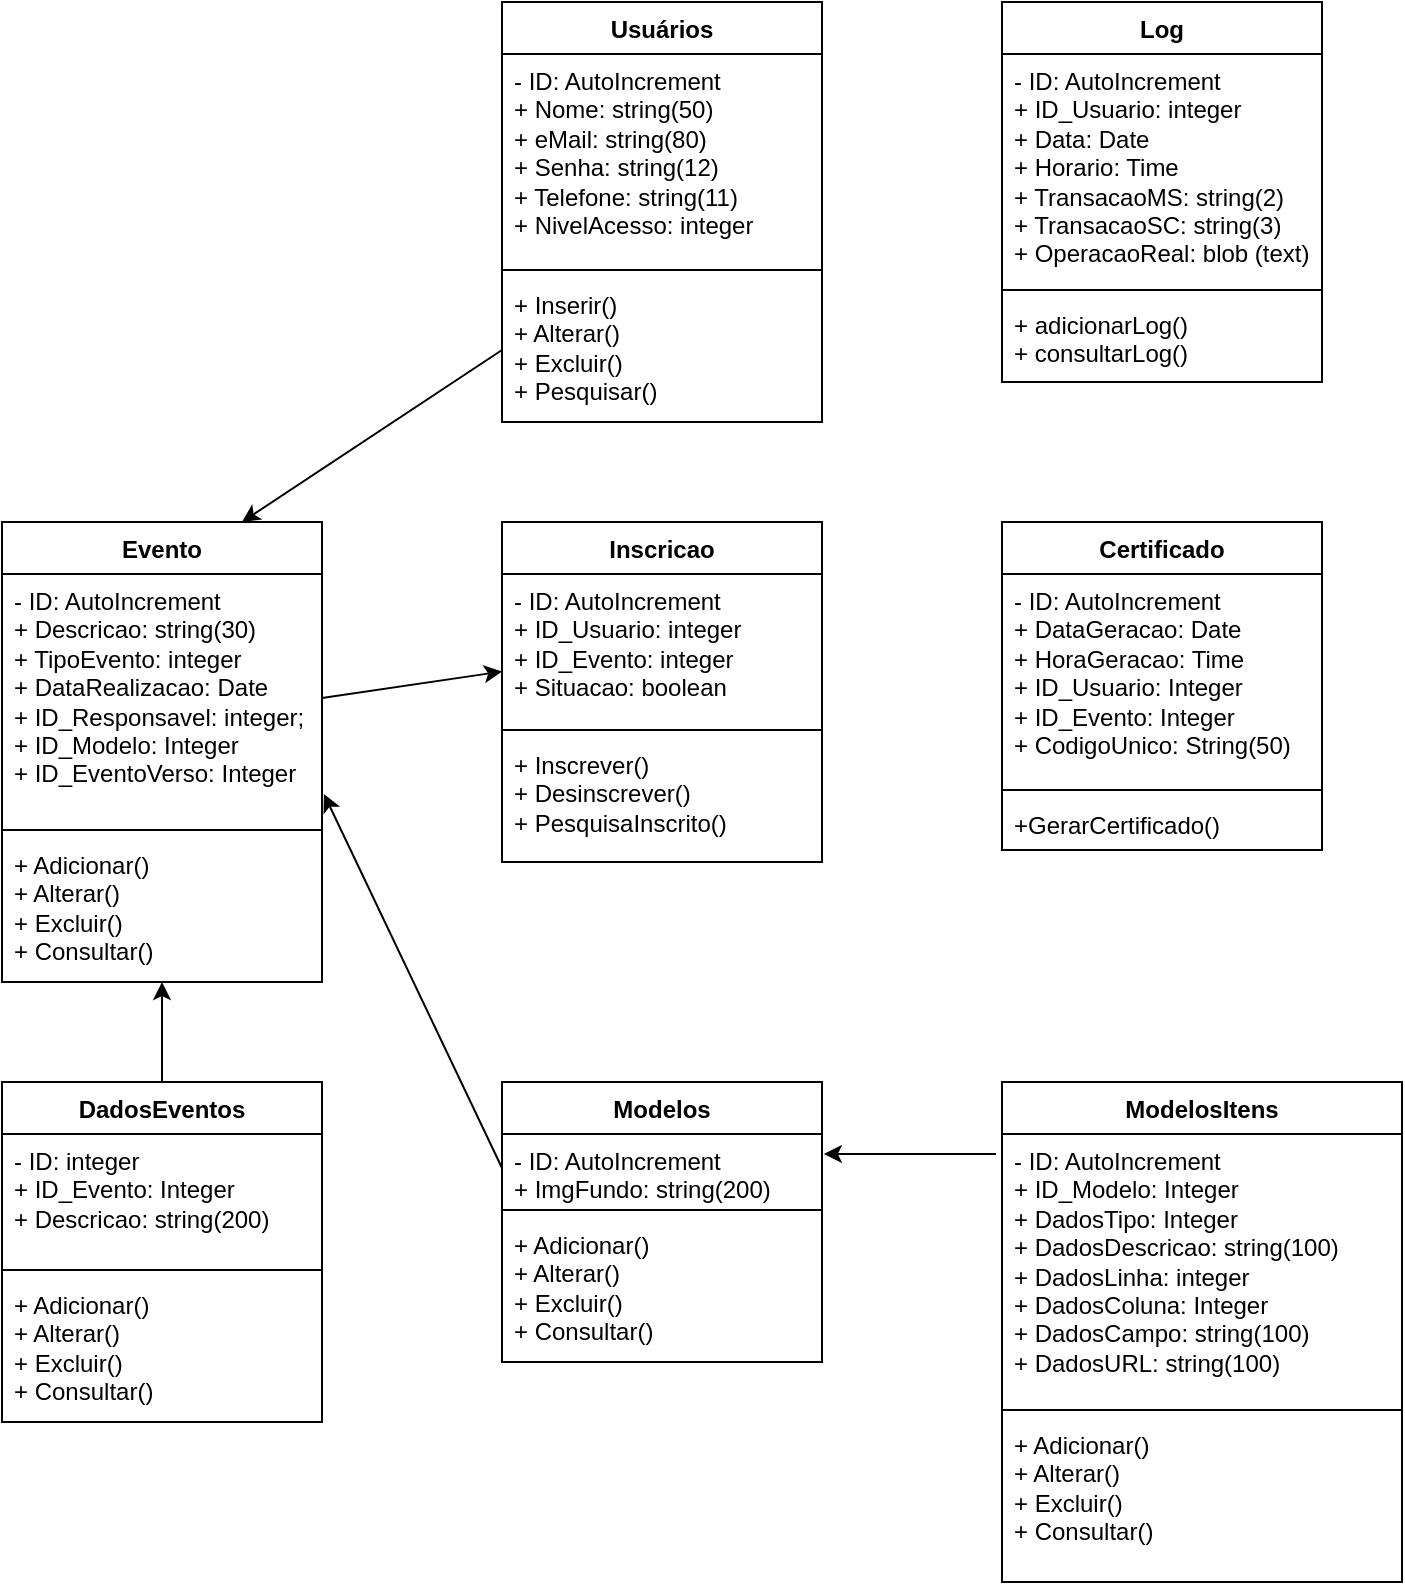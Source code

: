 <mxfile version="21.7.2" type="github">
  <diagram name="Página-1" id="pJbu8q1TlLxp4YdaZxUQ">
    <mxGraphModel dx="880" dy="432" grid="1" gridSize="10" guides="1" tooltips="1" connect="1" arrows="1" fold="1" page="1" pageScale="1" pageWidth="827" pageHeight="1169" math="0" shadow="0">
      <root>
        <mxCell id="0" />
        <mxCell id="1" parent="0" />
        <mxCell id="QZJBtZwxcG97d1Zqsxdi-1" value="Usuários" style="swimlane;fontStyle=1;align=center;verticalAlign=top;childLayout=stackLayout;horizontal=1;startSize=26;horizontalStack=0;resizeParent=1;resizeParentMax=0;resizeLast=0;collapsible=1;marginBottom=0;whiteSpace=wrap;html=1;" vertex="1" parent="1">
          <mxGeometry x="270" y="30" width="160" height="210" as="geometry" />
        </mxCell>
        <mxCell id="QZJBtZwxcG97d1Zqsxdi-2" value="- ID: AutoIncrement&lt;br&gt;+ Nome: string(50)&lt;br&gt;+ eMail: string(80)&lt;br&gt;+ Senha: string(12)&lt;br&gt;+ Telefone: string(11)&lt;br&gt;+ NivelAcesso: integer" style="text;strokeColor=none;fillColor=none;align=left;verticalAlign=top;spacingLeft=4;spacingRight=4;overflow=hidden;rotatable=0;points=[[0,0.5],[1,0.5]];portConstraint=eastwest;whiteSpace=wrap;html=1;" vertex="1" parent="QZJBtZwxcG97d1Zqsxdi-1">
          <mxGeometry y="26" width="160" height="104" as="geometry" />
        </mxCell>
        <mxCell id="QZJBtZwxcG97d1Zqsxdi-3" value="" style="line;strokeWidth=1;fillColor=none;align=left;verticalAlign=middle;spacingTop=-1;spacingLeft=3;spacingRight=3;rotatable=0;labelPosition=right;points=[];portConstraint=eastwest;strokeColor=inherit;" vertex="1" parent="QZJBtZwxcG97d1Zqsxdi-1">
          <mxGeometry y="130" width="160" height="8" as="geometry" />
        </mxCell>
        <mxCell id="QZJBtZwxcG97d1Zqsxdi-4" value="+ Inserir()&lt;br&gt;+ Alterar()&lt;br&gt;+ Excluir()&lt;br&gt;+ Pesquisar()" style="text;strokeColor=none;fillColor=none;align=left;verticalAlign=top;spacingLeft=4;spacingRight=4;overflow=hidden;rotatable=0;points=[[0,0.5],[1,0.5]];portConstraint=eastwest;whiteSpace=wrap;html=1;" vertex="1" parent="QZJBtZwxcG97d1Zqsxdi-1">
          <mxGeometry y="138" width="160" height="72" as="geometry" />
        </mxCell>
        <mxCell id="QZJBtZwxcG97d1Zqsxdi-5" value="Log" style="swimlane;fontStyle=1;align=center;verticalAlign=top;childLayout=stackLayout;horizontal=1;startSize=26;horizontalStack=0;resizeParent=1;resizeParentMax=0;resizeLast=0;collapsible=1;marginBottom=0;whiteSpace=wrap;html=1;" vertex="1" parent="1">
          <mxGeometry x="520" y="30" width="160" height="190" as="geometry" />
        </mxCell>
        <mxCell id="QZJBtZwxcG97d1Zqsxdi-6" value="- ID: AutoIncrement&lt;br&gt;+ ID_Usuario: integer&lt;br&gt;+ Data: Date&lt;br&gt;+ Horario: Time&lt;br&gt;+ TransacaoMS: string(2)&lt;br&gt;+ TransacaoSC: string(3)&lt;br&gt;+ OperacaoReal: blob (text)" style="text;strokeColor=none;fillColor=none;align=left;verticalAlign=top;spacingLeft=4;spacingRight=4;overflow=hidden;rotatable=0;points=[[0,0.5],[1,0.5]];portConstraint=eastwest;whiteSpace=wrap;html=1;" vertex="1" parent="QZJBtZwxcG97d1Zqsxdi-5">
          <mxGeometry y="26" width="160" height="114" as="geometry" />
        </mxCell>
        <mxCell id="QZJBtZwxcG97d1Zqsxdi-7" value="" style="line;strokeWidth=1;fillColor=none;align=left;verticalAlign=middle;spacingTop=-1;spacingLeft=3;spacingRight=3;rotatable=0;labelPosition=right;points=[];portConstraint=eastwest;strokeColor=inherit;" vertex="1" parent="QZJBtZwxcG97d1Zqsxdi-5">
          <mxGeometry y="140" width="160" height="8" as="geometry" />
        </mxCell>
        <mxCell id="QZJBtZwxcG97d1Zqsxdi-8" value="+ adicionarLog()&lt;br&gt;+ consultarLog()" style="text;strokeColor=none;fillColor=none;align=left;verticalAlign=top;spacingLeft=4;spacingRight=4;overflow=hidden;rotatable=0;points=[[0,0.5],[1,0.5]];portConstraint=eastwest;whiteSpace=wrap;html=1;" vertex="1" parent="QZJBtZwxcG97d1Zqsxdi-5">
          <mxGeometry y="148" width="160" height="42" as="geometry" />
        </mxCell>
        <mxCell id="QZJBtZwxcG97d1Zqsxdi-9" value="Evento" style="swimlane;fontStyle=1;align=center;verticalAlign=top;childLayout=stackLayout;horizontal=1;startSize=26;horizontalStack=0;resizeParent=1;resizeParentMax=0;resizeLast=0;collapsible=1;marginBottom=0;whiteSpace=wrap;html=1;" vertex="1" parent="1">
          <mxGeometry x="20" y="290" width="160" height="230" as="geometry" />
        </mxCell>
        <mxCell id="QZJBtZwxcG97d1Zqsxdi-10" value="- ID: AutoIncrement&lt;br&gt;+ Descricao: string(30)&lt;br&gt;+ TipoEvento: integer&lt;br&gt;+ DataRealizacao: Date&lt;br&gt;+ ID_Responsavel: integer;&lt;br&gt;+ ID_Modelo: Integer&lt;br&gt;+ ID_EventoVerso: Integer" style="text;strokeColor=none;fillColor=none;align=left;verticalAlign=top;spacingLeft=4;spacingRight=4;overflow=hidden;rotatable=0;points=[[0,0.5],[1,0.5]];portConstraint=eastwest;whiteSpace=wrap;html=1;" vertex="1" parent="QZJBtZwxcG97d1Zqsxdi-9">
          <mxGeometry y="26" width="160" height="124" as="geometry" />
        </mxCell>
        <mxCell id="QZJBtZwxcG97d1Zqsxdi-11" value="" style="line;strokeWidth=1;fillColor=none;align=left;verticalAlign=middle;spacingTop=-1;spacingLeft=3;spacingRight=3;rotatable=0;labelPosition=right;points=[];portConstraint=eastwest;strokeColor=inherit;" vertex="1" parent="QZJBtZwxcG97d1Zqsxdi-9">
          <mxGeometry y="150" width="160" height="8" as="geometry" />
        </mxCell>
        <mxCell id="QZJBtZwxcG97d1Zqsxdi-12" value="+ Adicionar()&lt;br&gt;+ Alterar()&lt;br&gt;+ Excluir()&lt;br&gt;+ Consultar()" style="text;strokeColor=none;fillColor=none;align=left;verticalAlign=top;spacingLeft=4;spacingRight=4;overflow=hidden;rotatable=0;points=[[0,0.5],[1,0.5]];portConstraint=eastwest;whiteSpace=wrap;html=1;" vertex="1" parent="QZJBtZwxcG97d1Zqsxdi-9">
          <mxGeometry y="158" width="160" height="72" as="geometry" />
        </mxCell>
        <mxCell id="QZJBtZwxcG97d1Zqsxdi-13" value="Inscricao" style="swimlane;fontStyle=1;align=center;verticalAlign=top;childLayout=stackLayout;horizontal=1;startSize=26;horizontalStack=0;resizeParent=1;resizeParentMax=0;resizeLast=0;collapsible=1;marginBottom=0;whiteSpace=wrap;html=1;" vertex="1" parent="1">
          <mxGeometry x="270" y="290" width="160" height="170" as="geometry" />
        </mxCell>
        <mxCell id="QZJBtZwxcG97d1Zqsxdi-14" value="- ID: AutoIncrement&lt;br&gt;+ ID_Usuario: integer&lt;br&gt;+ ID_Evento: integer&lt;br&gt;+ Situacao: boolean&lt;br&gt;" style="text;strokeColor=none;fillColor=none;align=left;verticalAlign=top;spacingLeft=4;spacingRight=4;overflow=hidden;rotatable=0;points=[[0,0.5],[1,0.5]];portConstraint=eastwest;whiteSpace=wrap;html=1;" vertex="1" parent="QZJBtZwxcG97d1Zqsxdi-13">
          <mxGeometry y="26" width="160" height="74" as="geometry" />
        </mxCell>
        <mxCell id="QZJBtZwxcG97d1Zqsxdi-15" value="" style="line;strokeWidth=1;fillColor=none;align=left;verticalAlign=middle;spacingTop=-1;spacingLeft=3;spacingRight=3;rotatable=0;labelPosition=right;points=[];portConstraint=eastwest;strokeColor=inherit;" vertex="1" parent="QZJBtZwxcG97d1Zqsxdi-13">
          <mxGeometry y="100" width="160" height="8" as="geometry" />
        </mxCell>
        <mxCell id="QZJBtZwxcG97d1Zqsxdi-16" value="+ Inscrever()&lt;br&gt;+ Desinscrever()&lt;br&gt;+ PesquisaInscrito()" style="text;strokeColor=none;fillColor=none;align=left;verticalAlign=top;spacingLeft=4;spacingRight=4;overflow=hidden;rotatable=0;points=[[0,0.5],[1,0.5]];portConstraint=eastwest;whiteSpace=wrap;html=1;" vertex="1" parent="QZJBtZwxcG97d1Zqsxdi-13">
          <mxGeometry y="108" width="160" height="62" as="geometry" />
        </mxCell>
        <mxCell id="QZJBtZwxcG97d1Zqsxdi-17" value="Certificado" style="swimlane;fontStyle=1;align=center;verticalAlign=top;childLayout=stackLayout;horizontal=1;startSize=26;horizontalStack=0;resizeParent=1;resizeParentMax=0;resizeLast=0;collapsible=1;marginBottom=0;whiteSpace=wrap;html=1;" vertex="1" parent="1">
          <mxGeometry x="520" y="290" width="160" height="164" as="geometry" />
        </mxCell>
        <mxCell id="QZJBtZwxcG97d1Zqsxdi-18" value="- ID: AutoIncrement&lt;br&gt;+ DataGeracao: Date&lt;br&gt;+ HoraGeracao: Time&lt;br&gt;+ ID_Usuario: Integer&lt;br&gt;+ ID_Evento: Integer&lt;br&gt;+ CodigoUnico: String(50)" style="text;strokeColor=none;fillColor=none;align=left;verticalAlign=top;spacingLeft=4;spacingRight=4;overflow=hidden;rotatable=0;points=[[0,0.5],[1,0.5]];portConstraint=eastwest;whiteSpace=wrap;html=1;" vertex="1" parent="QZJBtZwxcG97d1Zqsxdi-17">
          <mxGeometry y="26" width="160" height="104" as="geometry" />
        </mxCell>
        <mxCell id="QZJBtZwxcG97d1Zqsxdi-19" value="" style="line;strokeWidth=1;fillColor=none;align=left;verticalAlign=middle;spacingTop=-1;spacingLeft=3;spacingRight=3;rotatable=0;labelPosition=right;points=[];portConstraint=eastwest;strokeColor=inherit;" vertex="1" parent="QZJBtZwxcG97d1Zqsxdi-17">
          <mxGeometry y="130" width="160" height="8" as="geometry" />
        </mxCell>
        <mxCell id="QZJBtZwxcG97d1Zqsxdi-20" value="+GerarCertificado()" style="text;strokeColor=none;fillColor=none;align=left;verticalAlign=top;spacingLeft=4;spacingRight=4;overflow=hidden;rotatable=0;points=[[0,0.5],[1,0.5]];portConstraint=eastwest;whiteSpace=wrap;html=1;" vertex="1" parent="QZJBtZwxcG97d1Zqsxdi-17">
          <mxGeometry y="138" width="160" height="26" as="geometry" />
        </mxCell>
        <mxCell id="QZJBtZwxcG97d1Zqsxdi-36" style="edgeStyle=none;rounded=0;orthogonalLoop=1;jettySize=auto;html=1;" edge="1" parent="1" source="QZJBtZwxcG97d1Zqsxdi-21" target="QZJBtZwxcG97d1Zqsxdi-12">
          <mxGeometry relative="1" as="geometry" />
        </mxCell>
        <mxCell id="QZJBtZwxcG97d1Zqsxdi-21" value="DadosEventos" style="swimlane;fontStyle=1;align=center;verticalAlign=top;childLayout=stackLayout;horizontal=1;startSize=26;horizontalStack=0;resizeParent=1;resizeParentMax=0;resizeLast=0;collapsible=1;marginBottom=0;whiteSpace=wrap;html=1;" vertex="1" parent="1">
          <mxGeometry x="20" y="570" width="160" height="170" as="geometry" />
        </mxCell>
        <mxCell id="QZJBtZwxcG97d1Zqsxdi-22" value="- ID: integer&lt;br&gt;+ ID_Evento: Integer&lt;br&gt;+ Descricao: string(200)" style="text;strokeColor=none;fillColor=none;align=left;verticalAlign=top;spacingLeft=4;spacingRight=4;overflow=hidden;rotatable=0;points=[[0,0.5],[1,0.5]];portConstraint=eastwest;whiteSpace=wrap;html=1;" vertex="1" parent="QZJBtZwxcG97d1Zqsxdi-21">
          <mxGeometry y="26" width="160" height="64" as="geometry" />
        </mxCell>
        <mxCell id="QZJBtZwxcG97d1Zqsxdi-23" value="" style="line;strokeWidth=1;fillColor=none;align=left;verticalAlign=middle;spacingTop=-1;spacingLeft=3;spacingRight=3;rotatable=0;labelPosition=right;points=[];portConstraint=eastwest;strokeColor=inherit;" vertex="1" parent="QZJBtZwxcG97d1Zqsxdi-21">
          <mxGeometry y="90" width="160" height="8" as="geometry" />
        </mxCell>
        <mxCell id="QZJBtZwxcG97d1Zqsxdi-24" value="+ Adicionar()&lt;br&gt;+ Alterar()&lt;br&gt;+ Excluir()&lt;br&gt;+ Consultar()" style="text;strokeColor=none;fillColor=none;align=left;verticalAlign=top;spacingLeft=4;spacingRight=4;overflow=hidden;rotatable=0;points=[[0,0.5],[1,0.5]];portConstraint=eastwest;whiteSpace=wrap;html=1;" vertex="1" parent="QZJBtZwxcG97d1Zqsxdi-21">
          <mxGeometry y="98" width="160" height="72" as="geometry" />
        </mxCell>
        <mxCell id="QZJBtZwxcG97d1Zqsxdi-25" value="Modelos" style="swimlane;fontStyle=1;align=center;verticalAlign=top;childLayout=stackLayout;horizontal=1;startSize=26;horizontalStack=0;resizeParent=1;resizeParentMax=0;resizeLast=0;collapsible=1;marginBottom=0;whiteSpace=wrap;html=1;" vertex="1" parent="1">
          <mxGeometry x="270" y="570" width="160" height="140" as="geometry" />
        </mxCell>
        <mxCell id="QZJBtZwxcG97d1Zqsxdi-26" value="- ID: AutoIncrement&lt;br&gt;+ ImgFundo: string(200)" style="text;strokeColor=none;fillColor=none;align=left;verticalAlign=top;spacingLeft=4;spacingRight=4;overflow=hidden;rotatable=0;points=[[0,0.5],[1,0.5]];portConstraint=eastwest;whiteSpace=wrap;html=1;" vertex="1" parent="QZJBtZwxcG97d1Zqsxdi-25">
          <mxGeometry y="26" width="160" height="34" as="geometry" />
        </mxCell>
        <mxCell id="QZJBtZwxcG97d1Zqsxdi-27" value="" style="line;strokeWidth=1;fillColor=none;align=left;verticalAlign=middle;spacingTop=-1;spacingLeft=3;spacingRight=3;rotatable=0;labelPosition=right;points=[];portConstraint=eastwest;strokeColor=inherit;" vertex="1" parent="QZJBtZwxcG97d1Zqsxdi-25">
          <mxGeometry y="60" width="160" height="8" as="geometry" />
        </mxCell>
        <mxCell id="QZJBtZwxcG97d1Zqsxdi-28" value="+ Adicionar()&lt;br&gt;+ Alterar()&lt;br&gt;+ Excluir()&lt;br&gt;+ Consultar()" style="text;strokeColor=none;fillColor=none;align=left;verticalAlign=top;spacingLeft=4;spacingRight=4;overflow=hidden;rotatable=0;points=[[0,0.5],[1,0.5]];portConstraint=eastwest;whiteSpace=wrap;html=1;" vertex="1" parent="QZJBtZwxcG97d1Zqsxdi-25">
          <mxGeometry y="68" width="160" height="72" as="geometry" />
        </mxCell>
        <mxCell id="QZJBtZwxcG97d1Zqsxdi-29" value="ModelosItens" style="swimlane;fontStyle=1;align=center;verticalAlign=top;childLayout=stackLayout;horizontal=1;startSize=26;horizontalStack=0;resizeParent=1;resizeParentMax=0;resizeLast=0;collapsible=1;marginBottom=0;whiteSpace=wrap;html=1;" vertex="1" parent="1">
          <mxGeometry x="520" y="570" width="200" height="250" as="geometry" />
        </mxCell>
        <mxCell id="QZJBtZwxcG97d1Zqsxdi-30" value="- ID: AutoIncrement&lt;br&gt;+ ID_Modelo: Integer&lt;br&gt;+ DadosTipo: Integer&lt;br&gt;+ DadosDescricao: string(100)&lt;br&gt;+ DadosLinha: integer&lt;br&gt;+ DadosColuna: Integer&lt;br&gt;+ DadosCampo: string(100)&lt;br&gt;+ DadosURL: string(100)" style="text;strokeColor=none;fillColor=none;align=left;verticalAlign=top;spacingLeft=4;spacingRight=4;overflow=hidden;rotatable=0;points=[[0,0.5],[1,0.5]];portConstraint=eastwest;whiteSpace=wrap;html=1;" vertex="1" parent="QZJBtZwxcG97d1Zqsxdi-29">
          <mxGeometry y="26" width="200" height="134" as="geometry" />
        </mxCell>
        <mxCell id="QZJBtZwxcG97d1Zqsxdi-31" value="" style="line;strokeWidth=1;fillColor=none;align=left;verticalAlign=middle;spacingTop=-1;spacingLeft=3;spacingRight=3;rotatable=0;labelPosition=right;points=[];portConstraint=eastwest;strokeColor=inherit;" vertex="1" parent="QZJBtZwxcG97d1Zqsxdi-29">
          <mxGeometry y="160" width="200" height="8" as="geometry" />
        </mxCell>
        <mxCell id="QZJBtZwxcG97d1Zqsxdi-32" value="+ Adicionar()&lt;br&gt;+ Alterar()&lt;br&gt;+ Excluir()&lt;br&gt;+ Consultar()" style="text;strokeColor=none;fillColor=none;align=left;verticalAlign=top;spacingLeft=4;spacingRight=4;overflow=hidden;rotatable=0;points=[[0,0.5],[1,0.5]];portConstraint=eastwest;whiteSpace=wrap;html=1;" vertex="1" parent="QZJBtZwxcG97d1Zqsxdi-29">
          <mxGeometry y="168" width="200" height="82" as="geometry" />
        </mxCell>
        <mxCell id="QZJBtZwxcG97d1Zqsxdi-34" style="edgeStyle=none;rounded=0;orthogonalLoop=1;jettySize=auto;html=1;exitX=-0.015;exitY=0.075;exitDx=0;exitDy=0;entryX=1.006;entryY=0.294;entryDx=0;entryDy=0;entryPerimeter=0;exitPerimeter=0;" edge="1" parent="1" source="QZJBtZwxcG97d1Zqsxdi-30" target="QZJBtZwxcG97d1Zqsxdi-26">
          <mxGeometry relative="1" as="geometry" />
        </mxCell>
        <mxCell id="QZJBtZwxcG97d1Zqsxdi-35" style="rounded=0;orthogonalLoop=1;jettySize=auto;html=1;exitX=0;exitY=0.5;exitDx=0;exitDy=0;entryX=1.006;entryY=0.887;entryDx=0;entryDy=0;entryPerimeter=0;" edge="1" parent="1" source="QZJBtZwxcG97d1Zqsxdi-26" target="QZJBtZwxcG97d1Zqsxdi-10">
          <mxGeometry relative="1" as="geometry" />
        </mxCell>
        <mxCell id="QZJBtZwxcG97d1Zqsxdi-37" style="edgeStyle=none;rounded=0;orthogonalLoop=1;jettySize=auto;html=1;exitX=1;exitY=0.5;exitDx=0;exitDy=0;" edge="1" parent="1" source="QZJBtZwxcG97d1Zqsxdi-10" target="QZJBtZwxcG97d1Zqsxdi-14">
          <mxGeometry relative="1" as="geometry" />
        </mxCell>
        <mxCell id="QZJBtZwxcG97d1Zqsxdi-38" style="edgeStyle=none;rounded=0;orthogonalLoop=1;jettySize=auto;html=1;exitX=0;exitY=0.5;exitDx=0;exitDy=0;entryX=0.75;entryY=0;entryDx=0;entryDy=0;" edge="1" parent="1" source="QZJBtZwxcG97d1Zqsxdi-4" target="QZJBtZwxcG97d1Zqsxdi-9">
          <mxGeometry relative="1" as="geometry" />
        </mxCell>
      </root>
    </mxGraphModel>
  </diagram>
</mxfile>
